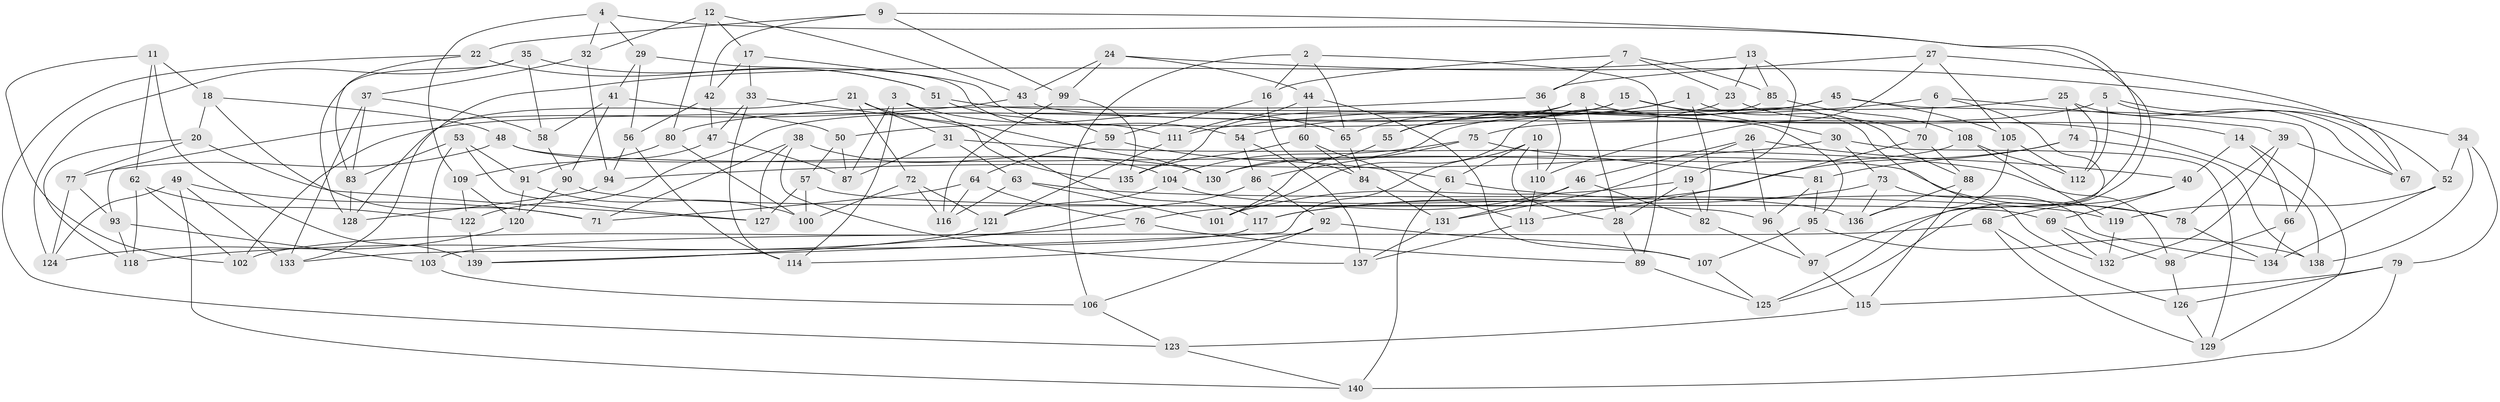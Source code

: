 // coarse degree distribution, {6: 0.2714285714285714, 8: 0.08571428571428572, 9: 0.014285714285714285, 15: 0.014285714285714285, 11: 0.014285714285714285, 5: 0.05714285714285714, 12: 0.02857142857142857, 4: 0.4, 7: 0.014285714285714285, 10: 0.04285714285714286, 3: 0.05714285714285714}
// Generated by graph-tools (version 1.1) at 2025/21/03/04/25 18:21:00]
// undirected, 140 vertices, 280 edges
graph export_dot {
graph [start="1"]
  node [color=gray90,style=filled];
  1;
  2;
  3;
  4;
  5;
  6;
  7;
  8;
  9;
  10;
  11;
  12;
  13;
  14;
  15;
  16;
  17;
  18;
  19;
  20;
  21;
  22;
  23;
  24;
  25;
  26;
  27;
  28;
  29;
  30;
  31;
  32;
  33;
  34;
  35;
  36;
  37;
  38;
  39;
  40;
  41;
  42;
  43;
  44;
  45;
  46;
  47;
  48;
  49;
  50;
  51;
  52;
  53;
  54;
  55;
  56;
  57;
  58;
  59;
  60;
  61;
  62;
  63;
  64;
  65;
  66;
  67;
  68;
  69;
  70;
  71;
  72;
  73;
  74;
  75;
  76;
  77;
  78;
  79;
  80;
  81;
  82;
  83;
  84;
  85;
  86;
  87;
  88;
  89;
  90;
  91;
  92;
  93;
  94;
  95;
  96;
  97;
  98;
  99;
  100;
  101;
  102;
  103;
  104;
  105;
  106;
  107;
  108;
  109;
  110;
  111;
  112;
  113;
  114;
  115;
  116;
  117;
  118;
  119;
  120;
  121;
  122;
  123;
  124;
  125;
  126;
  127;
  128;
  129;
  130;
  131;
  132;
  133;
  134;
  135;
  136;
  137;
  138;
  139;
  140;
  1 -- 82;
  1 -- 55;
  1 -- 54;
  1 -- 88;
  2 -- 106;
  2 -- 65;
  2 -- 16;
  2 -- 89;
  3 -- 65;
  3 -- 87;
  3 -- 114;
  3 -- 117;
  4 -- 29;
  4 -- 125;
  4 -- 109;
  4 -- 32;
  5 -- 112;
  5 -- 67;
  5 -- 52;
  5 -- 75;
  6 -- 70;
  6 -- 125;
  6 -- 39;
  6 -- 111;
  7 -- 85;
  7 -- 16;
  7 -- 23;
  7 -- 36;
  8 -- 122;
  8 -- 28;
  8 -- 14;
  8 -- 55;
  9 -- 42;
  9 -- 22;
  9 -- 99;
  9 -- 97;
  10 -- 28;
  10 -- 139;
  10 -- 110;
  10 -- 61;
  11 -- 62;
  11 -- 139;
  11 -- 102;
  11 -- 18;
  12 -- 43;
  12 -- 80;
  12 -- 32;
  12 -- 17;
  13 -- 133;
  13 -- 19;
  13 -- 85;
  13 -- 23;
  14 -- 66;
  14 -- 40;
  14 -- 129;
  15 -- 135;
  15 -- 30;
  15 -- 50;
  15 -- 132;
  16 -- 59;
  16 -- 84;
  17 -- 42;
  17 -- 54;
  17 -- 33;
  18 -- 20;
  18 -- 48;
  18 -- 71;
  19 -- 28;
  19 -- 101;
  19 -- 82;
  20 -- 118;
  20 -- 77;
  20 -- 127;
  21 -- 31;
  21 -- 128;
  21 -- 130;
  21 -- 72;
  22 -- 51;
  22 -- 83;
  22 -- 123;
  23 -- 65;
  23 -- 70;
  24 -- 44;
  24 -- 43;
  24 -- 34;
  24 -- 99;
  25 -- 74;
  25 -- 112;
  25 -- 130;
  25 -- 67;
  26 -- 46;
  26 -- 131;
  26 -- 40;
  26 -- 96;
  27 -- 36;
  27 -- 67;
  27 -- 110;
  27 -- 105;
  28 -- 89;
  29 -- 111;
  29 -- 41;
  29 -- 56;
  30 -- 73;
  30 -- 94;
  30 -- 129;
  31 -- 87;
  31 -- 63;
  31 -- 98;
  32 -- 37;
  32 -- 94;
  33 -- 47;
  33 -- 114;
  33 -- 135;
  34 -- 52;
  34 -- 138;
  34 -- 79;
  35 -- 128;
  35 -- 124;
  35 -- 51;
  35 -- 58;
  36 -- 110;
  36 -- 80;
  37 -- 83;
  37 -- 133;
  37 -- 58;
  38 -- 137;
  38 -- 127;
  38 -- 71;
  38 -- 104;
  39 -- 67;
  39 -- 132;
  39 -- 78;
  40 -- 69;
  40 -- 68;
  41 -- 50;
  41 -- 90;
  41 -- 58;
  42 -- 47;
  42 -- 56;
  43 -- 93;
  43 -- 138;
  44 -- 107;
  44 -- 60;
  44 -- 111;
  45 -- 66;
  45 -- 102;
  45 -- 105;
  45 -- 55;
  46 -- 76;
  46 -- 131;
  46 -- 82;
  47 -- 91;
  47 -- 87;
  48 -- 130;
  48 -- 77;
  48 -- 78;
  49 -- 71;
  49 -- 124;
  49 -- 140;
  49 -- 133;
  50 -- 57;
  50 -- 87;
  51 -- 95;
  51 -- 59;
  52 -- 134;
  52 -- 119;
  53 -- 103;
  53 -- 127;
  53 -- 91;
  53 -- 83;
  54 -- 137;
  54 -- 86;
  55 -- 101;
  56 -- 114;
  56 -- 94;
  57 -- 100;
  57 -- 127;
  57 -- 69;
  58 -- 90;
  59 -- 64;
  59 -- 61;
  60 -- 84;
  60 -- 135;
  60 -- 113;
  61 -- 78;
  61 -- 140;
  62 -- 122;
  62 -- 118;
  62 -- 102;
  63 -- 116;
  63 -- 101;
  63 -- 119;
  64 -- 71;
  64 -- 116;
  64 -- 76;
  65 -- 84;
  66 -- 134;
  66 -- 98;
  68 -- 126;
  68 -- 103;
  68 -- 129;
  69 -- 98;
  69 -- 132;
  70 -- 88;
  70 -- 113;
  72 -- 100;
  72 -- 116;
  72 -- 121;
  73 -- 136;
  73 -- 134;
  73 -- 117;
  74 -- 138;
  74 -- 117;
  74 -- 81;
  75 -- 81;
  75 -- 104;
  75 -- 86;
  76 -- 89;
  76 -- 102;
  77 -- 93;
  77 -- 124;
  78 -- 134;
  79 -- 140;
  79 -- 115;
  79 -- 126;
  80 -- 100;
  80 -- 109;
  81 -- 95;
  81 -- 96;
  82 -- 97;
  83 -- 128;
  84 -- 131;
  85 -- 108;
  85 -- 101;
  86 -- 92;
  86 -- 118;
  88 -- 115;
  88 -- 136;
  89 -- 125;
  90 -- 120;
  90 -- 96;
  91 -- 120;
  91 -- 100;
  92 -- 106;
  92 -- 114;
  92 -- 107;
  93 -- 103;
  93 -- 118;
  94 -- 128;
  95 -- 138;
  95 -- 107;
  96 -- 97;
  97 -- 115;
  98 -- 126;
  99 -- 116;
  99 -- 135;
  103 -- 106;
  104 -- 121;
  104 -- 136;
  105 -- 136;
  105 -- 112;
  106 -- 123;
  107 -- 125;
  108 -- 112;
  108 -- 130;
  108 -- 119;
  109 -- 120;
  109 -- 122;
  110 -- 113;
  111 -- 121;
  113 -- 137;
  115 -- 123;
  117 -- 133;
  119 -- 132;
  120 -- 124;
  121 -- 139;
  122 -- 139;
  123 -- 140;
  126 -- 129;
  131 -- 137;
}
